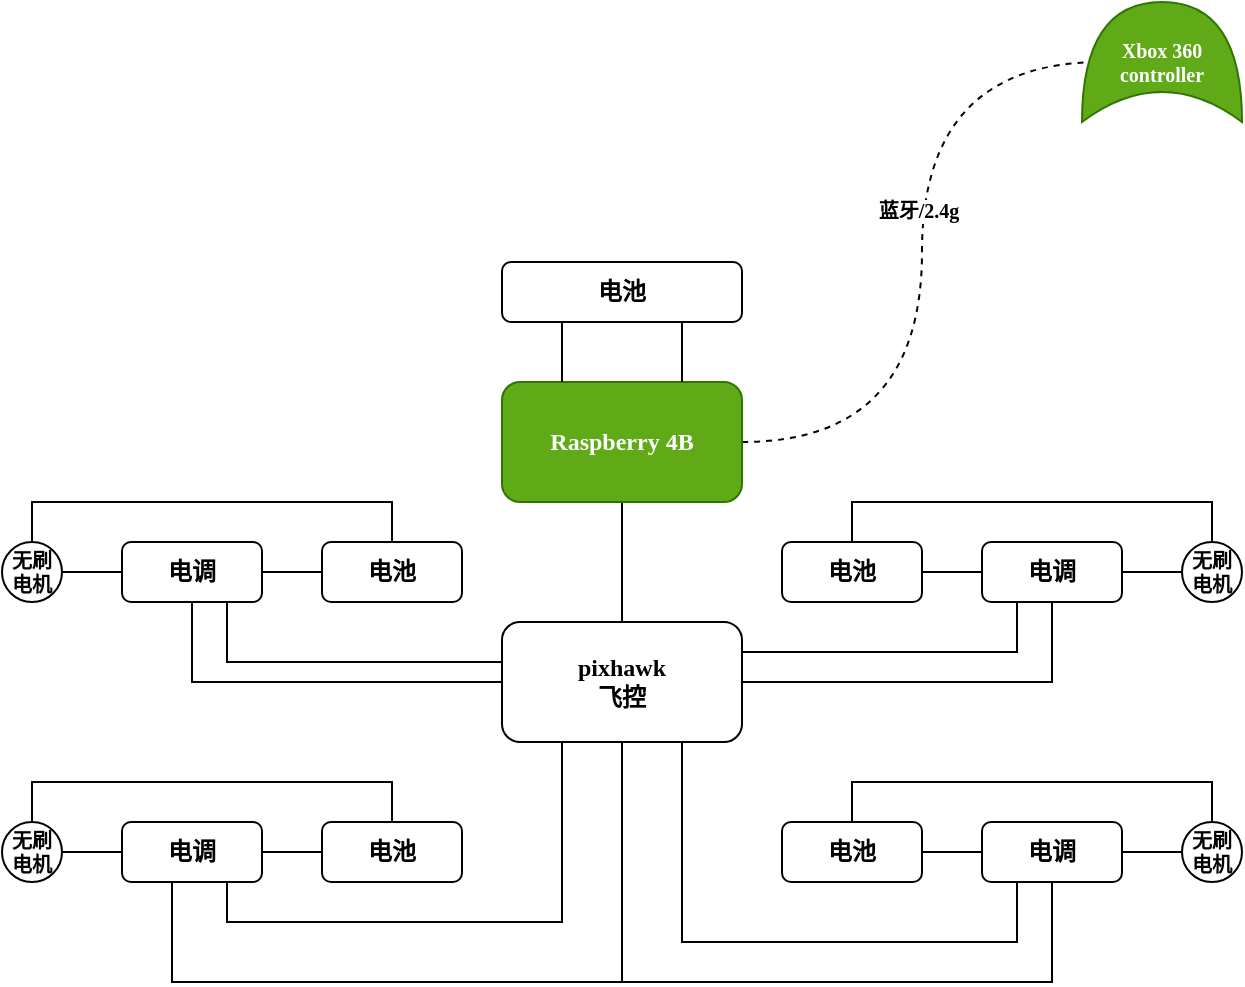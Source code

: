 <mxfile version="15.8.7" type="device"><diagram id="0pc_4OKQXwTY6eI0HJBX" name="第 1 页"><mxGraphModel dx="1106" dy="997" grid="0" gridSize="10" guides="1" tooltips="1" connect="1" arrows="1" fold="1" page="1" pageScale="1" pageWidth="827" pageHeight="1169" math="0" shadow="0"><root><mxCell id="0"/><mxCell id="1" parent="0"/><mxCell id="FkbBae3e355S-_1iJMcH-20" style="edgeStyle=orthogonalEdgeStyle;rounded=0;orthogonalLoop=1;jettySize=auto;html=1;exitX=0.5;exitY=1;exitDx=0;exitDy=0;fontSize=10;labelBorderColor=default;endArrow=none;endFill=0;fontFamily=腾讯体;fontStyle=1" edge="1" parent="1" source="FkbBae3e355S-_1iJMcH-1" target="FkbBae3e355S-_1iJMcH-2"><mxGeometry relative="1" as="geometry"/></mxCell><mxCell id="FkbBae3e355S-_1iJMcH-71" style="edgeStyle=orthogonalEdgeStyle;rounded=0;orthogonalLoop=1;jettySize=auto;html=1;exitX=1;exitY=0.5;exitDx=0;exitDy=0;entryX=0;entryY=0.5;entryDx=0;entryDy=0;labelBorderColor=default;fontSize=10;endArrow=none;endFill=0;dashed=1;curved=1;fontFamily=腾讯体;fontStyle=1" edge="1" parent="1" source="FkbBae3e355S-_1iJMcH-1" target="FkbBae3e355S-_1iJMcH-69"><mxGeometry relative="1" as="geometry"/></mxCell><mxCell id="FkbBae3e355S-_1iJMcH-72" value="蓝牙/2.4g" style="edgeLabel;html=1;align=center;verticalAlign=middle;resizable=0;points=[];fontSize=10;fontFamily=腾讯体;fontStyle=1" vertex="1" connectable="0" parent="FkbBae3e355S-_1iJMcH-71"><mxGeometry x="0.114" y="2" relative="1" as="geometry"><mxPoint as="offset"/></mxGeometry></mxCell><mxCell id="FkbBae3e355S-_1iJMcH-1" value="Raspberry 4B" style="rounded=1;whiteSpace=wrap;html=1;fontFamily=腾讯体;fontStyle=1;fillColor=#60a917;fontColor=#ffffff;strokeColor=#2D7600;" vertex="1" parent="1"><mxGeometry x="320" y="250" width="120" height="60" as="geometry"/></mxCell><mxCell id="FkbBae3e355S-_1iJMcH-46" style="edgeStyle=orthogonalEdgeStyle;rounded=0;orthogonalLoop=1;jettySize=auto;html=1;exitX=0;exitY=0.25;exitDx=0;exitDy=0;entryX=0.5;entryY=1;entryDx=0;entryDy=0;labelBorderColor=default;fontSize=10;endArrow=none;endFill=0;fontFamily=腾讯体;fontStyle=1" edge="1" parent="1" source="FkbBae3e355S-_1iJMcH-2" target="FkbBae3e355S-_1iJMcH-7"><mxGeometry relative="1" as="geometry"><Array as="points"><mxPoint x="320" y="400"/><mxPoint x="165" y="400"/></Array></mxGeometry></mxCell><mxCell id="FkbBae3e355S-_1iJMcH-47" style="edgeStyle=orthogonalEdgeStyle;rounded=0;orthogonalLoop=1;jettySize=auto;html=1;exitX=0;exitY=0.25;exitDx=0;exitDy=0;entryX=0.75;entryY=1;entryDx=0;entryDy=0;labelBorderColor=default;fontSize=10;endArrow=none;endFill=0;fontFamily=腾讯体;fontStyle=1" edge="1" parent="1" source="FkbBae3e355S-_1iJMcH-2" target="FkbBae3e355S-_1iJMcH-7"><mxGeometry relative="1" as="geometry"><Array as="points"><mxPoint x="320" y="390"/><mxPoint x="183" y="390"/></Array></mxGeometry></mxCell><mxCell id="FkbBae3e355S-_1iJMcH-62" style="edgeStyle=orthogonalEdgeStyle;rounded=0;orthogonalLoop=1;jettySize=auto;html=1;exitX=1;exitY=0.25;exitDx=0;exitDy=0;entryX=0.25;entryY=1;entryDx=0;entryDy=0;labelBorderColor=default;fontSize=10;endArrow=none;endFill=0;fontFamily=腾讯体;fontStyle=1" edge="1" parent="1" source="FkbBae3e355S-_1iJMcH-2" target="FkbBae3e355S-_1iJMcH-54"><mxGeometry relative="1" as="geometry"/></mxCell><mxCell id="FkbBae3e355S-_1iJMcH-63" style="edgeStyle=orthogonalEdgeStyle;rounded=0;orthogonalLoop=1;jettySize=auto;html=1;exitX=1;exitY=0.5;exitDx=0;exitDy=0;entryX=0.5;entryY=1;entryDx=0;entryDy=0;labelBorderColor=default;fontSize=10;endArrow=none;endFill=0;fontFamily=腾讯体;fontStyle=1" edge="1" parent="1" source="FkbBae3e355S-_1iJMcH-2" target="FkbBae3e355S-_1iJMcH-54"><mxGeometry relative="1" as="geometry"/></mxCell><mxCell id="FkbBae3e355S-_1iJMcH-2" value="pixhawk&lt;br&gt;飞控" style="rounded=1;whiteSpace=wrap;html=1;fontFamily=腾讯体;fontStyle=1" vertex="1" parent="1"><mxGeometry x="320" y="370" width="120" height="60" as="geometry"/></mxCell><mxCell id="FkbBae3e355S-_1iJMcH-5" value="无刷电机" style="ellipse;whiteSpace=wrap;html=1;aspect=fixed;fontSize=10;fontFamily=腾讯体;fontStyle=1" vertex="1" parent="1"><mxGeometry x="70" y="330" width="30" height="30" as="geometry"/></mxCell><mxCell id="FkbBae3e355S-_1iJMcH-22" style="edgeStyle=orthogonalEdgeStyle;rounded=0;orthogonalLoop=1;jettySize=auto;html=1;exitX=0;exitY=0.5;exitDx=0;exitDy=0;entryX=1;entryY=0.5;entryDx=0;entryDy=0;labelBorderColor=default;fontSize=10;endArrow=none;endFill=0;fontFamily=腾讯体;fontStyle=1" edge="1" parent="1" source="FkbBae3e355S-_1iJMcH-7" target="FkbBae3e355S-_1iJMcH-5"><mxGeometry relative="1" as="geometry"/></mxCell><mxCell id="FkbBae3e355S-_1iJMcH-7" value="电调" style="rounded=1;whiteSpace=wrap;html=1;fontFamily=腾讯体;fontStyle=1" vertex="1" parent="1"><mxGeometry x="130" y="330" width="70" height="30" as="geometry"/></mxCell><mxCell id="FkbBae3e355S-_1iJMcH-23" style="edgeStyle=orthogonalEdgeStyle;rounded=0;orthogonalLoop=1;jettySize=auto;html=1;exitX=0;exitY=0.5;exitDx=0;exitDy=0;entryX=1;entryY=0.5;entryDx=0;entryDy=0;labelBorderColor=default;fontSize=10;endArrow=none;endFill=0;fontFamily=腾讯体;fontStyle=1" edge="1" parent="1" source="FkbBae3e355S-_1iJMcH-11" target="FkbBae3e355S-_1iJMcH-7"><mxGeometry relative="1" as="geometry"/></mxCell><mxCell id="FkbBae3e355S-_1iJMcH-24" style="edgeStyle=orthogonalEdgeStyle;rounded=0;orthogonalLoop=1;jettySize=auto;html=1;exitX=0.5;exitY=0;exitDx=0;exitDy=0;entryX=0.5;entryY=0;entryDx=0;entryDy=0;labelBorderColor=default;fontSize=10;endArrow=none;endFill=0;fontFamily=腾讯体;fontStyle=1" edge="1" parent="1" source="FkbBae3e355S-_1iJMcH-11" target="FkbBae3e355S-_1iJMcH-5"><mxGeometry relative="1" as="geometry"/></mxCell><mxCell id="FkbBae3e355S-_1iJMcH-11" value="电池" style="rounded=1;whiteSpace=wrap;html=1;fontFamily=腾讯体;fontStyle=1" vertex="1" parent="1"><mxGeometry x="230" y="330" width="70" height="30" as="geometry"/></mxCell><mxCell id="FkbBae3e355S-_1iJMcH-25" value="无刷电机" style="ellipse;whiteSpace=wrap;html=1;aspect=fixed;fontSize=10;fontFamily=腾讯体;fontStyle=1" vertex="1" parent="1"><mxGeometry x="70" y="470" width="30" height="30" as="geometry"/></mxCell><mxCell id="FkbBae3e355S-_1iJMcH-26" style="edgeStyle=orthogonalEdgeStyle;rounded=0;orthogonalLoop=1;jettySize=auto;html=1;exitX=0;exitY=0.5;exitDx=0;exitDy=0;entryX=1;entryY=0.5;entryDx=0;entryDy=0;labelBorderColor=default;fontSize=10;endArrow=none;endFill=0;fontFamily=腾讯体;fontStyle=1" edge="1" parent="1" source="FkbBae3e355S-_1iJMcH-27" target="FkbBae3e355S-_1iJMcH-25"><mxGeometry relative="1" as="geometry"/></mxCell><mxCell id="FkbBae3e355S-_1iJMcH-43" style="edgeStyle=orthogonalEdgeStyle;rounded=0;orthogonalLoop=1;jettySize=auto;html=1;exitX=0.5;exitY=1;exitDx=0;exitDy=0;entryX=0.5;entryY=1;entryDx=0;entryDy=0;labelBorderColor=default;fontSize=10;endArrow=none;endFill=0;fontFamily=腾讯体;fontStyle=1" edge="1" parent="1" source="FkbBae3e355S-_1iJMcH-27" target="FkbBae3e355S-_1iJMcH-2"><mxGeometry relative="1" as="geometry"><Array as="points"><mxPoint x="155" y="550"/><mxPoint x="380" y="550"/></Array></mxGeometry></mxCell><mxCell id="FkbBae3e355S-_1iJMcH-45" style="edgeStyle=orthogonalEdgeStyle;rounded=0;orthogonalLoop=1;jettySize=auto;html=1;exitX=0.75;exitY=1;exitDx=0;exitDy=0;entryX=0.25;entryY=1;entryDx=0;entryDy=0;labelBorderColor=default;fontSize=10;endArrow=none;endFill=0;fontFamily=腾讯体;fontStyle=1" edge="1" parent="1" source="FkbBae3e355S-_1iJMcH-27" target="FkbBae3e355S-_1iJMcH-2"><mxGeometry relative="1" as="geometry"/></mxCell><mxCell id="FkbBae3e355S-_1iJMcH-27" value="电调" style="rounded=1;whiteSpace=wrap;html=1;fontFamily=腾讯体;fontStyle=1" vertex="1" parent="1"><mxGeometry x="130" y="470" width="70" height="30" as="geometry"/></mxCell><mxCell id="FkbBae3e355S-_1iJMcH-28" style="edgeStyle=orthogonalEdgeStyle;rounded=0;orthogonalLoop=1;jettySize=auto;html=1;exitX=0;exitY=0.5;exitDx=0;exitDy=0;entryX=1;entryY=0.5;entryDx=0;entryDy=0;labelBorderColor=default;fontSize=10;endArrow=none;endFill=0;fontFamily=腾讯体;fontStyle=1" edge="1" parent="1" source="FkbBae3e355S-_1iJMcH-30" target="FkbBae3e355S-_1iJMcH-27"><mxGeometry relative="1" as="geometry"/></mxCell><mxCell id="FkbBae3e355S-_1iJMcH-29" style="edgeStyle=orthogonalEdgeStyle;rounded=0;orthogonalLoop=1;jettySize=auto;html=1;exitX=0.5;exitY=0;exitDx=0;exitDy=0;entryX=0.5;entryY=0;entryDx=0;entryDy=0;labelBorderColor=default;fontSize=10;endArrow=none;endFill=0;fontFamily=腾讯体;fontStyle=1" edge="1" parent="1" source="FkbBae3e355S-_1iJMcH-30" target="FkbBae3e355S-_1iJMcH-25"><mxGeometry relative="1" as="geometry"/></mxCell><mxCell id="FkbBae3e355S-_1iJMcH-30" value="电池" style="rounded=1;whiteSpace=wrap;html=1;fontFamily=腾讯体;fontStyle=1" vertex="1" parent="1"><mxGeometry x="230" y="470" width="70" height="30" as="geometry"/></mxCell><mxCell id="FkbBae3e355S-_1iJMcH-37" value="无刷电机" style="ellipse;whiteSpace=wrap;html=1;aspect=fixed;fontSize=10;fontFamily=腾讯体;fontStyle=1" vertex="1" parent="1"><mxGeometry x="660" y="470" width="30" height="30" as="geometry"/></mxCell><mxCell id="FkbBae3e355S-_1iJMcH-51" style="edgeStyle=orthogonalEdgeStyle;rounded=0;orthogonalLoop=1;jettySize=auto;html=1;exitX=1;exitY=0.5;exitDx=0;exitDy=0;entryX=0;entryY=0.5;entryDx=0;entryDy=0;labelBorderColor=default;fontSize=10;endArrow=none;endFill=0;fontFamily=腾讯体;fontStyle=1" edge="1" parent="1" source="FkbBae3e355S-_1iJMcH-39" target="FkbBae3e355S-_1iJMcH-37"><mxGeometry relative="1" as="geometry"/></mxCell><mxCell id="FkbBae3e355S-_1iJMcH-59" style="edgeStyle=orthogonalEdgeStyle;rounded=0;orthogonalLoop=1;jettySize=auto;html=1;exitX=0.25;exitY=1;exitDx=0;exitDy=0;entryX=0.75;entryY=1;entryDx=0;entryDy=0;labelBorderColor=default;fontSize=10;endArrow=none;endFill=0;fontFamily=腾讯体;fontStyle=1" edge="1" parent="1" source="FkbBae3e355S-_1iJMcH-39" target="FkbBae3e355S-_1iJMcH-2"><mxGeometry relative="1" as="geometry"><Array as="points"><mxPoint x="578" y="530"/><mxPoint x="410" y="530"/></Array></mxGeometry></mxCell><mxCell id="FkbBae3e355S-_1iJMcH-61" style="edgeStyle=orthogonalEdgeStyle;rounded=0;orthogonalLoop=1;jettySize=auto;html=1;exitX=0.5;exitY=1;exitDx=0;exitDy=0;entryX=0.5;entryY=1;entryDx=0;entryDy=0;labelBorderColor=default;fontSize=10;endArrow=none;endFill=0;fontFamily=腾讯体;fontStyle=1" edge="1" parent="1" source="FkbBae3e355S-_1iJMcH-39" target="FkbBae3e355S-_1iJMcH-2"><mxGeometry relative="1" as="geometry"><Array as="points"><mxPoint x="595" y="550"/><mxPoint x="380" y="550"/></Array></mxGeometry></mxCell><mxCell id="FkbBae3e355S-_1iJMcH-39" value="电调" style="rounded=1;whiteSpace=wrap;html=1;fontFamily=腾讯体;fontStyle=1" vertex="1" parent="1"><mxGeometry x="560" y="470" width="70" height="30" as="geometry"/></mxCell><mxCell id="FkbBae3e355S-_1iJMcH-41" style="edgeStyle=orthogonalEdgeStyle;rounded=0;orthogonalLoop=1;jettySize=auto;html=1;exitX=0.5;exitY=0;exitDx=0;exitDy=0;entryX=0.5;entryY=0;entryDx=0;entryDy=0;labelBorderColor=default;fontSize=10;endArrow=none;endFill=0;fontFamily=腾讯体;fontStyle=1" edge="1" parent="1" source="FkbBae3e355S-_1iJMcH-42" target="FkbBae3e355S-_1iJMcH-37"><mxGeometry relative="1" as="geometry"/></mxCell><mxCell id="FkbBae3e355S-_1iJMcH-50" style="edgeStyle=orthogonalEdgeStyle;rounded=0;orthogonalLoop=1;jettySize=auto;html=1;exitX=1;exitY=0.5;exitDx=0;exitDy=0;entryX=0;entryY=0.5;entryDx=0;entryDy=0;labelBorderColor=default;fontSize=10;endArrow=none;endFill=0;fontFamily=腾讯体;fontStyle=1" edge="1" parent="1" source="FkbBae3e355S-_1iJMcH-42" target="FkbBae3e355S-_1iJMcH-39"><mxGeometry relative="1" as="geometry"/></mxCell><mxCell id="FkbBae3e355S-_1iJMcH-42" value="电池" style="rounded=1;whiteSpace=wrap;html=1;fontFamily=腾讯体;fontStyle=1" vertex="1" parent="1"><mxGeometry x="460" y="470" width="70" height="30" as="geometry"/></mxCell><mxCell id="FkbBae3e355S-_1iJMcH-52" value="无刷电机" style="ellipse;whiteSpace=wrap;html=1;aspect=fixed;fontSize=10;fontFamily=腾讯体;fontStyle=1" vertex="1" parent="1"><mxGeometry x="660" y="330" width="30" height="30" as="geometry"/></mxCell><mxCell id="FkbBae3e355S-_1iJMcH-53" style="edgeStyle=orthogonalEdgeStyle;rounded=0;orthogonalLoop=1;jettySize=auto;html=1;exitX=1;exitY=0.5;exitDx=0;exitDy=0;entryX=0;entryY=0.5;entryDx=0;entryDy=0;labelBorderColor=default;fontSize=10;endArrow=none;endFill=0;fontFamily=腾讯体;fontStyle=1" edge="1" parent="1" source="FkbBae3e355S-_1iJMcH-54" target="FkbBae3e355S-_1iJMcH-52"><mxGeometry relative="1" as="geometry"/></mxCell><mxCell id="FkbBae3e355S-_1iJMcH-54" value="电调" style="rounded=1;whiteSpace=wrap;html=1;fontFamily=腾讯体;fontStyle=1" vertex="1" parent="1"><mxGeometry x="560" y="330" width="70" height="30" as="geometry"/></mxCell><mxCell id="FkbBae3e355S-_1iJMcH-55" style="edgeStyle=orthogonalEdgeStyle;rounded=0;orthogonalLoop=1;jettySize=auto;html=1;exitX=0.5;exitY=0;exitDx=0;exitDy=0;entryX=0.5;entryY=0;entryDx=0;entryDy=0;labelBorderColor=default;fontSize=10;endArrow=none;endFill=0;fontFamily=腾讯体;fontStyle=1" edge="1" parent="1" source="FkbBae3e355S-_1iJMcH-57" target="FkbBae3e355S-_1iJMcH-52"><mxGeometry relative="1" as="geometry"/></mxCell><mxCell id="FkbBae3e355S-_1iJMcH-56" style="edgeStyle=orthogonalEdgeStyle;rounded=0;orthogonalLoop=1;jettySize=auto;html=1;exitX=1;exitY=0.5;exitDx=0;exitDy=0;entryX=0;entryY=0.5;entryDx=0;entryDy=0;labelBorderColor=default;fontSize=10;endArrow=none;endFill=0;fontFamily=腾讯体;fontStyle=1" edge="1" parent="1" source="FkbBae3e355S-_1iJMcH-57" target="FkbBae3e355S-_1iJMcH-54"><mxGeometry relative="1" as="geometry"/></mxCell><mxCell id="FkbBae3e355S-_1iJMcH-57" value="电池" style="rounded=1;whiteSpace=wrap;html=1;fontFamily=腾讯体;fontStyle=1" vertex="1" parent="1"><mxGeometry x="460" y="330" width="70" height="30" as="geometry"/></mxCell><mxCell id="FkbBae3e355S-_1iJMcH-65" style="edgeStyle=orthogonalEdgeStyle;rounded=0;orthogonalLoop=1;jettySize=auto;html=1;exitX=0.25;exitY=1;exitDx=0;exitDy=0;entryX=0.25;entryY=0;entryDx=0;entryDy=0;labelBorderColor=default;fontSize=10;endArrow=none;endFill=0;fontFamily=腾讯体;fontStyle=1" edge="1" parent="1" source="FkbBae3e355S-_1iJMcH-64" target="FkbBae3e355S-_1iJMcH-1"><mxGeometry relative="1" as="geometry"/></mxCell><mxCell id="FkbBae3e355S-_1iJMcH-66" style="edgeStyle=orthogonalEdgeStyle;rounded=0;orthogonalLoop=1;jettySize=auto;html=1;exitX=0.75;exitY=1;exitDx=0;exitDy=0;entryX=0.75;entryY=0;entryDx=0;entryDy=0;labelBorderColor=default;fontSize=10;endArrow=none;endFill=0;fontFamily=腾讯体;fontStyle=1" edge="1" parent="1" source="FkbBae3e355S-_1iJMcH-64" target="FkbBae3e355S-_1iJMcH-1"><mxGeometry relative="1" as="geometry"/></mxCell><mxCell id="FkbBae3e355S-_1iJMcH-64" value="电池" style="rounded=1;whiteSpace=wrap;html=1;fontFamily=腾讯体;fontStyle=1" vertex="1" parent="1"><mxGeometry x="320" y="190" width="120" height="30" as="geometry"/></mxCell><mxCell id="FkbBae3e355S-_1iJMcH-70" value="" style="group;fontFamily=腾讯体;fontStyle=1" vertex="1" connectable="0" parent="1"><mxGeometry x="610" y="60" width="80" height="60" as="geometry"/></mxCell><mxCell id="FkbBae3e355S-_1iJMcH-67" value="" style="shape=xor;whiteSpace=wrap;html=1;fontSize=10;rotation=-90;fontFamily=腾讯体;fontStyle=1;fillColor=#60a917;fontColor=#ffffff;strokeColor=#2D7600;" vertex="1" parent="FkbBae3e355S-_1iJMcH-70"><mxGeometry x="10" y="-10" width="60" height="80" as="geometry"/></mxCell><mxCell id="FkbBae3e355S-_1iJMcH-69" value="Xbox 360 controller" style="text;html=1;align=center;verticalAlign=middle;whiteSpace=wrap;rounded=0;fontSize=10;fontFamily=腾讯体;fontStyle=1;fontColor=#FFFFFF;" vertex="1" parent="FkbBae3e355S-_1iJMcH-70"><mxGeometry x="10" y="15" width="60" height="30" as="geometry"/></mxCell></root></mxGraphModel></diagram></mxfile>